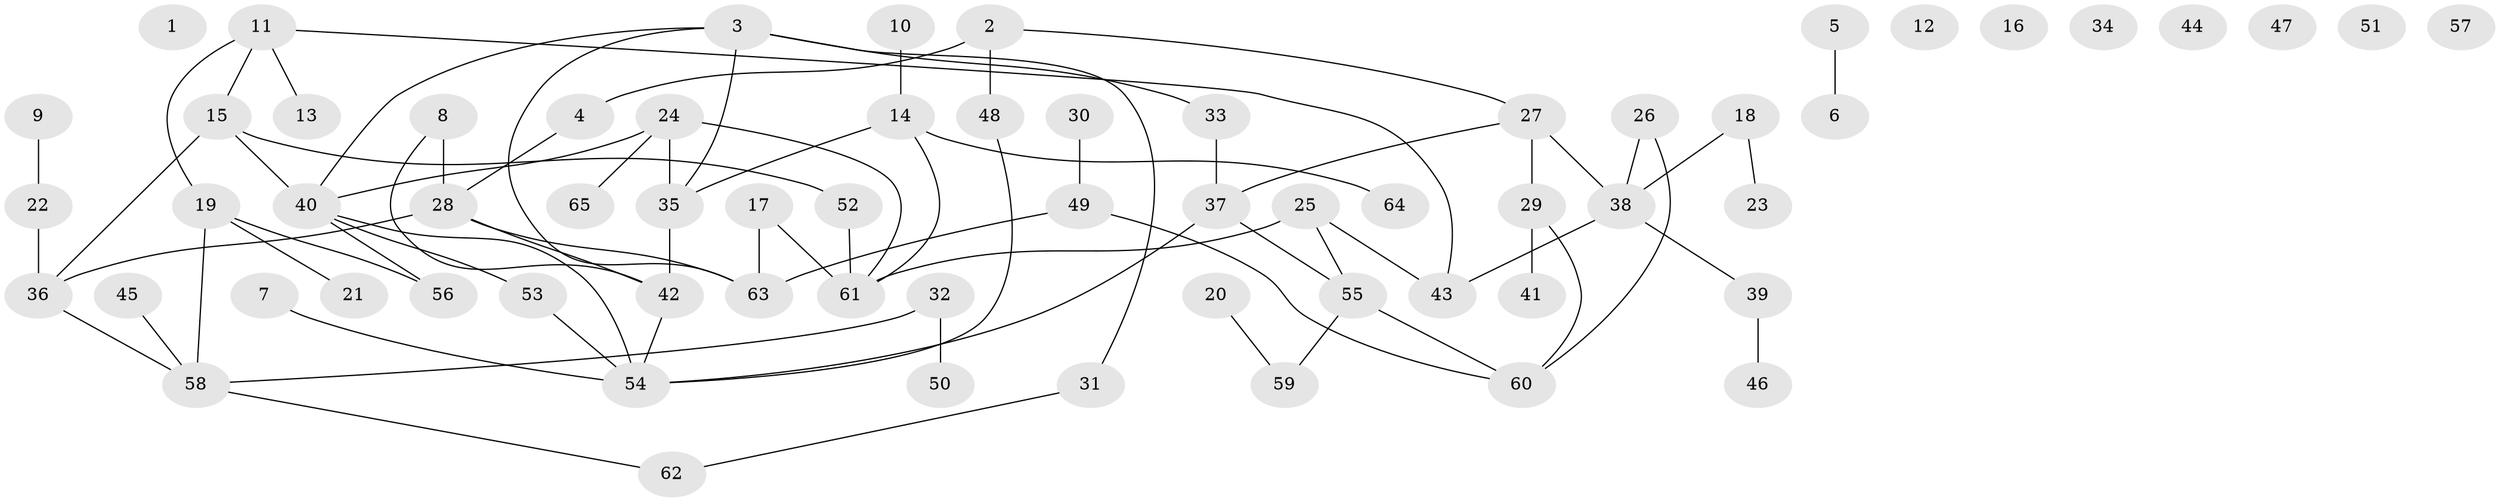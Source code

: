 // Generated by graph-tools (version 1.1) at 2025/25/03/09/25 03:25:23]
// undirected, 65 vertices, 76 edges
graph export_dot {
graph [start="1"]
  node [color=gray90,style=filled];
  1;
  2;
  3;
  4;
  5;
  6;
  7;
  8;
  9;
  10;
  11;
  12;
  13;
  14;
  15;
  16;
  17;
  18;
  19;
  20;
  21;
  22;
  23;
  24;
  25;
  26;
  27;
  28;
  29;
  30;
  31;
  32;
  33;
  34;
  35;
  36;
  37;
  38;
  39;
  40;
  41;
  42;
  43;
  44;
  45;
  46;
  47;
  48;
  49;
  50;
  51;
  52;
  53;
  54;
  55;
  56;
  57;
  58;
  59;
  60;
  61;
  62;
  63;
  64;
  65;
  2 -- 4;
  2 -- 27;
  2 -- 48;
  3 -- 31;
  3 -- 33;
  3 -- 35;
  3 -- 40;
  3 -- 63;
  4 -- 28;
  5 -- 6;
  7 -- 54;
  8 -- 28;
  8 -- 42;
  9 -- 22;
  10 -- 14;
  11 -- 13;
  11 -- 15;
  11 -- 19;
  11 -- 43;
  14 -- 35;
  14 -- 61;
  14 -- 64;
  15 -- 36;
  15 -- 40;
  15 -- 52;
  17 -- 61;
  17 -- 63;
  18 -- 23;
  18 -- 38;
  19 -- 21;
  19 -- 56;
  19 -- 58;
  20 -- 59;
  22 -- 36;
  24 -- 35;
  24 -- 40;
  24 -- 61;
  24 -- 65;
  25 -- 43;
  25 -- 55;
  25 -- 61;
  26 -- 38;
  26 -- 60;
  27 -- 29;
  27 -- 37;
  27 -- 38;
  28 -- 36;
  28 -- 42;
  28 -- 63;
  29 -- 41;
  29 -- 60;
  30 -- 49;
  31 -- 62;
  32 -- 50;
  32 -- 58;
  33 -- 37;
  35 -- 42;
  36 -- 58;
  37 -- 54;
  37 -- 55;
  38 -- 39;
  38 -- 43;
  39 -- 46;
  40 -- 53;
  40 -- 54;
  40 -- 56;
  42 -- 54;
  45 -- 58;
  48 -- 54;
  49 -- 60;
  49 -- 63;
  52 -- 61;
  53 -- 54;
  55 -- 59;
  55 -- 60;
  58 -- 62;
}
